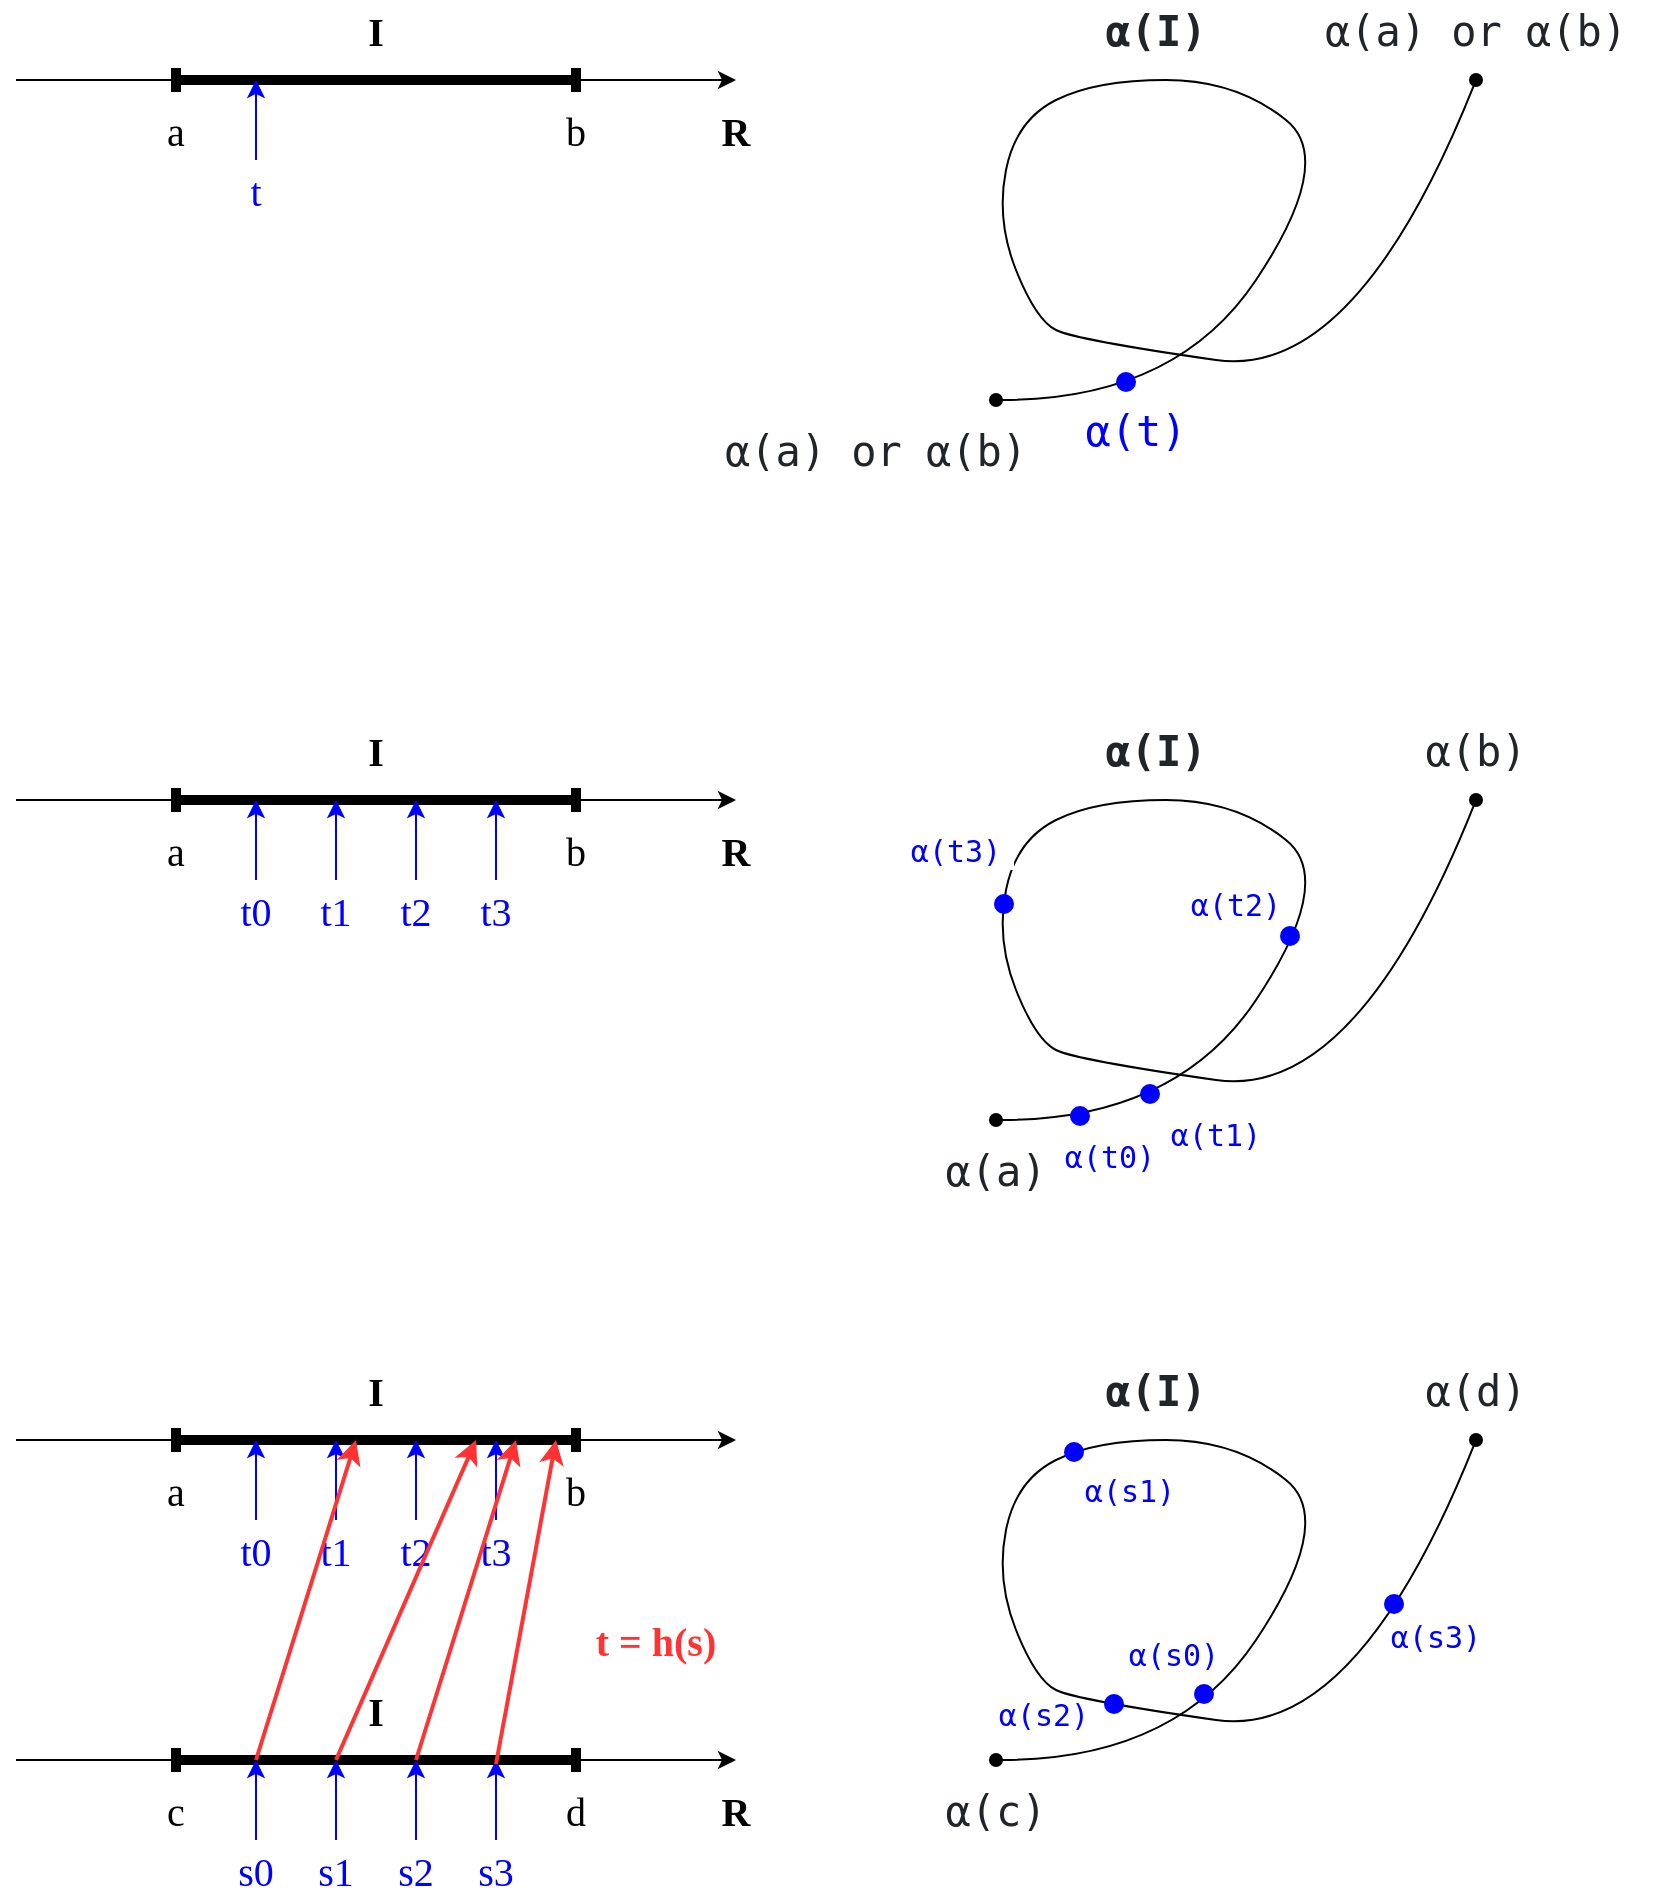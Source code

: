 <mxfile version="24.9.3">
  <diagram name="페이지-1" id="M8YZUyG6wbKtmL6lQQ47">
    <mxGraphModel dx="1195" dy="655" grid="1" gridSize="10" guides="1" tooltips="1" connect="1" arrows="1" fold="1" page="1" pageScale="1" pageWidth="827" pageHeight="1169" math="0" shadow="0">
      <root>
        <mxCell id="0" />
        <mxCell id="1" parent="0" />
        <mxCell id="7jVZ7a8TjIwQfbfn0_7j-74" value="&lt;h2 class=&quot;h4 mb-0&quot; style=&quot;box-sizing: border-box; margin-top: 0px; line-height: 1.2; text-align: start; background-color: rgb(255, 255, 255); margin-bottom: 0px !important;&quot;&gt;&lt;kbd style=&quot;box-sizing: border-box; padding: 0.188rem 0.375rem; background-color: var(--bs-body-color); border-radius: 0.25rem; font-weight: normal;&quot;&gt;α(s3)&lt;/kbd&gt;&lt;/h2&gt;" style="text;html=1;align=center;verticalAlign=middle;whiteSpace=wrap;rounded=0;fontFamily=Times New Roman;fontSize=10;fontStyle=0;fillColor=none;fontColor=#0000FF;" vertex="1" parent="1">
          <mxGeometry x="770" y="923" width="40" height="30" as="geometry" />
        </mxCell>
        <mxCell id="7jVZ7a8TjIwQfbfn0_7j-73" value="&lt;h2 class=&quot;h4 mb-0&quot; style=&quot;box-sizing: border-box; margin-top: 0px; line-height: 1.2; text-align: start; background-color: rgb(255, 255, 255); margin-bottom: 0px !important;&quot;&gt;&lt;kbd style=&quot;box-sizing: border-box; padding: 0.188rem 0.375rem; background-color: var(--bs-body-color); border-radius: 0.25rem; font-weight: normal;&quot;&gt;α(s2)&lt;/kbd&gt;&lt;/h2&gt;" style="text;html=1;align=center;verticalAlign=middle;whiteSpace=wrap;rounded=0;fontFamily=Times New Roman;fontSize=10;fontStyle=0;fillColor=none;fontColor=#0000FF;" vertex="1" parent="1">
          <mxGeometry x="574" y="962" width="40" height="30" as="geometry" />
        </mxCell>
        <mxCell id="7jVZ7a8TjIwQfbfn0_7j-71" value="&lt;h2 class=&quot;h4 mb-0&quot; style=&quot;box-sizing: border-box; margin-top: 0px; line-height: 1.2; text-align: start; background-color: rgb(255, 255, 255); margin-bottom: 0px !important;&quot;&gt;&lt;kbd style=&quot;box-sizing: border-box; padding: 0.188rem 0.375rem; background-color: var(--bs-body-color); border-radius: 0.25rem; font-weight: normal;&quot;&gt;α(s0)&lt;/kbd&gt;&lt;/h2&gt;" style="text;html=1;align=center;verticalAlign=middle;whiteSpace=wrap;rounded=0;fontFamily=Times New Roman;fontSize=10;fontStyle=0;fillColor=none;fontColor=#0000FF;" vertex="1" parent="1">
          <mxGeometry x="639" y="932" width="40" height="30" as="geometry" />
        </mxCell>
        <mxCell id="7jVZ7a8TjIwQfbfn0_7j-1" value="" style="endArrow=classic;html=1;rounded=0;strokeWidth=1;fontFamily=Times New Roman;" edge="1" parent="1">
          <mxGeometry width="50" height="50" relative="1" as="geometry">
            <mxPoint x="80" y="160" as="sourcePoint" />
            <mxPoint x="440" y="160" as="targetPoint" />
          </mxGeometry>
        </mxCell>
        <mxCell id="7jVZ7a8TjIwQfbfn0_7j-2" value="&lt;b&gt;&lt;font&gt;R&lt;/font&gt;&lt;/b&gt;" style="text;html=1;align=center;verticalAlign=middle;whiteSpace=wrap;rounded=0;fontFamily=Times New Roman;fontSize=20;" vertex="1" parent="1">
          <mxGeometry x="410" y="170" width="60" height="30" as="geometry" />
        </mxCell>
        <mxCell id="7jVZ7a8TjIwQfbfn0_7j-3" value="" style="endArrow=baseDash;startArrow=baseDash;html=1;rounded=0;startFill=0;strokeWidth=5;endFill=0;fontFamily=Times New Roman;" edge="1" parent="1">
          <mxGeometry width="50" height="50" relative="1" as="geometry">
            <mxPoint x="160" y="160" as="sourcePoint" />
            <mxPoint x="360" y="160" as="targetPoint" />
          </mxGeometry>
        </mxCell>
        <mxCell id="7jVZ7a8TjIwQfbfn0_7j-4" value="&lt;span&gt;&lt;font&gt;a&lt;/font&gt;&lt;/span&gt;" style="text;html=1;align=center;verticalAlign=middle;whiteSpace=wrap;rounded=0;fontFamily=Times New Roman;fontSize=20;fontStyle=0" vertex="1" parent="1">
          <mxGeometry x="130" y="170" width="60" height="30" as="geometry" />
        </mxCell>
        <mxCell id="7jVZ7a8TjIwQfbfn0_7j-5" value="&lt;span&gt;&lt;font&gt;b&lt;/font&gt;&lt;/span&gt;" style="text;html=1;align=center;verticalAlign=middle;whiteSpace=wrap;rounded=0;fontFamily=Times New Roman;fontSize=20;fontStyle=0" vertex="1" parent="1">
          <mxGeometry x="330" y="170" width="60" height="30" as="geometry" />
        </mxCell>
        <mxCell id="7jVZ7a8TjIwQfbfn0_7j-6" value="&lt;b&gt;&lt;font&gt;I&lt;/font&gt;&lt;/b&gt;" style="text;html=1;align=center;verticalAlign=middle;whiteSpace=wrap;rounded=0;fontFamily=Times New Roman;fontSize=20;" vertex="1" parent="1">
          <mxGeometry x="230" y="120" width="60" height="30" as="geometry" />
        </mxCell>
        <mxCell id="7jVZ7a8TjIwQfbfn0_7j-7" value="" style="curved=1;endArrow=oval;html=1;rounded=0;startArrow=oval;startFill=1;endFill=1;fontFamily=Times New Roman;" edge="1" parent="1">
          <mxGeometry width="50" height="50" relative="1" as="geometry">
            <mxPoint x="570" y="320" as="sourcePoint" />
            <mxPoint x="810" y="160" as="targetPoint" />
            <Array as="points">
              <mxPoint x="660" y="320" />
              <mxPoint x="740" y="200" />
              <mxPoint x="690" y="160" />
              <mxPoint x="620" y="160" />
              <mxPoint x="580" y="180" />
              <mxPoint x="570" y="230" />
              <mxPoint x="590" y="280" />
              <mxPoint x="610" y="290" />
              <mxPoint x="750" y="310" />
            </Array>
          </mxGeometry>
        </mxCell>
        <mxCell id="7jVZ7a8TjIwQfbfn0_7j-8" value="&lt;h2 class=&quot;h4 mb-0&quot; style=&quot;box-sizing: border-box; margin-top: 0px; line-height: 1.2; color: rgb(33, 37, 41); font-size: 1.5rem; text-align: start; background-color: rgb(255, 255, 255); margin-bottom: 0px !important;&quot;&gt;&lt;kbd style=&quot;box-sizing: border-box; font-size: 0.875em; padding: 0.188rem 0.375rem; color: var(--bs-body-bg); background-color: var(--bs-body-color); border-radius: 0.25rem;&quot;&gt;α(I)&lt;/kbd&gt;&lt;/h2&gt;" style="text;html=1;align=center;verticalAlign=middle;whiteSpace=wrap;rounded=0;fontFamily=Times New Roman;fontSize=20;fontStyle=1;fillColor=none;" vertex="1" parent="1">
          <mxGeometry x="620" y="120" width="60" height="30" as="geometry" />
        </mxCell>
        <mxCell id="7jVZ7a8TjIwQfbfn0_7j-9" value="&lt;h2 style=&quot;box-sizing: border-box; margin-top: 0px; line-height: 1.2; color: rgb(33, 37, 41); font-size: 1.5rem; text-align: start; background-color: rgb(255, 255, 255); margin-bottom: 0px !important;&quot; class=&quot;h4 mb-0&quot;&gt;&lt;font face=&quot;Times New Roman&quot;&gt;&lt;kbd style=&quot;box-sizing: border-box; font-size: 0.875em; padding: 0.188rem 0.375rem; color: var(--bs-body-bg); background-color: var(--bs-body-color); border-radius: 0.25rem; font-weight: normal;&quot;&gt;α(a) or&lt;/kbd&gt;&lt;/font&gt;&lt;kbd style=&quot;background-color: var(--bs-body-color); color: var(--bs-body-bg); box-sizing: border-box; font-size: 0.875em; padding: 0.188rem 0.375rem; border-radius: 0.25rem; font-weight: normal;&quot;&gt;α(b)&lt;/kbd&gt;&lt;/h2&gt;" style="text;html=1;align=center;verticalAlign=middle;whiteSpace=wrap;rounded=0;fontFamily=Times New Roman;fontSize=20;fontStyle=0;fillColor=none;" vertex="1" parent="1">
          <mxGeometry x="420" y="330" width="180" height="30" as="geometry" />
        </mxCell>
        <mxCell id="7jVZ7a8TjIwQfbfn0_7j-12" value="" style="endArrow=classic;html=1;rounded=0;endFill=1;fontFamily=Times New Roman;fontColor=#0000FF;strokeColor=#0000FF;" edge="1" parent="1">
          <mxGeometry width="50" height="50" relative="1" as="geometry">
            <mxPoint x="200" y="200" as="sourcePoint" />
            <mxPoint x="200" y="160" as="targetPoint" />
          </mxGeometry>
        </mxCell>
        <mxCell id="7jVZ7a8TjIwQfbfn0_7j-13" value="&lt;span&gt;&lt;font&gt;t&lt;/font&gt;&lt;/span&gt;" style="text;html=1;align=center;verticalAlign=middle;whiteSpace=wrap;rounded=0;fontFamily=Times New Roman;fontSize=20;fontStyle=0;fontColor=#0000FF;" vertex="1" parent="1">
          <mxGeometry x="170" y="200" width="60" height="30" as="geometry" />
        </mxCell>
        <mxCell id="7jVZ7a8TjIwQfbfn0_7j-14" value="" style="ellipse;whiteSpace=wrap;html=1;aspect=fixed;fillColor=#0000FF;strokeColor=none;" vertex="1" parent="1">
          <mxGeometry x="630" y="306" width="10" height="10" as="geometry" />
        </mxCell>
        <mxCell id="7jVZ7a8TjIwQfbfn0_7j-17" value="&lt;h2 class=&quot;h4 mb-0&quot; style=&quot;box-sizing: border-box; margin-top: 0px; line-height: 1.2; font-size: 1.5rem; text-align: start; background-color: rgb(255, 255, 255); margin-bottom: 0px !important;&quot;&gt;&lt;kbd style=&quot;box-sizing: border-box; font-size: 0.875em; padding: 0.188rem 0.375rem; background-color: var(--bs-body-color); border-radius: 0.25rem; font-weight: normal;&quot;&gt;α(t)&lt;/kbd&gt;&lt;/h2&gt;" style="text;html=1;align=center;verticalAlign=middle;whiteSpace=wrap;rounded=0;fontFamily=Times New Roman;fontSize=20;fontStyle=0;fillColor=none;fontColor=#0000FF;" vertex="1" parent="1">
          <mxGeometry x="610" y="320" width="60" height="30" as="geometry" />
        </mxCell>
        <mxCell id="7jVZ7a8TjIwQfbfn0_7j-19" value="&lt;h2 style=&quot;box-sizing: border-box; margin-top: 0px; line-height: 1.2; color: rgb(33, 37, 41); font-size: 1.5rem; text-align: start; background-color: rgb(255, 255, 255); margin-bottom: 0px !important;&quot; class=&quot;h4 mb-0&quot;&gt;&lt;font face=&quot;Times New Roman&quot;&gt;&lt;kbd style=&quot;box-sizing: border-box; font-size: 0.875em; padding: 0.188rem 0.375rem; color: var(--bs-body-bg); background-color: var(--bs-body-color); border-radius: 0.25rem; font-weight: normal;&quot;&gt;α(a) or&lt;/kbd&gt;&lt;/font&gt;&lt;kbd style=&quot;background-color: var(--bs-body-color); color: var(--bs-body-bg); box-sizing: border-box; font-size: 0.875em; padding: 0.188rem 0.375rem; border-radius: 0.25rem; font-weight: normal;&quot;&gt;α(b)&lt;/kbd&gt;&lt;/h2&gt;" style="text;html=1;align=center;verticalAlign=middle;whiteSpace=wrap;rounded=0;fontFamily=Times New Roman;fontSize=20;fontStyle=0;fillColor=none;" vertex="1" parent="1">
          <mxGeometry x="720" y="120" width="180" height="30" as="geometry" />
        </mxCell>
        <mxCell id="7jVZ7a8TjIwQfbfn0_7j-20" value="" style="endArrow=classic;html=1;rounded=0;strokeWidth=1;fontFamily=Times New Roman;" edge="1" parent="1">
          <mxGeometry width="50" height="50" relative="1" as="geometry">
            <mxPoint x="80" y="520" as="sourcePoint" />
            <mxPoint x="440" y="520" as="targetPoint" />
          </mxGeometry>
        </mxCell>
        <mxCell id="7jVZ7a8TjIwQfbfn0_7j-21" value="&lt;b&gt;&lt;font&gt;R&lt;/font&gt;&lt;/b&gt;" style="text;html=1;align=center;verticalAlign=middle;whiteSpace=wrap;rounded=0;fontFamily=Times New Roman;fontSize=20;" vertex="1" parent="1">
          <mxGeometry x="410" y="530" width="60" height="30" as="geometry" />
        </mxCell>
        <mxCell id="7jVZ7a8TjIwQfbfn0_7j-22" value="" style="endArrow=baseDash;startArrow=baseDash;html=1;rounded=0;startFill=0;strokeWidth=5;endFill=0;fontFamily=Times New Roman;" edge="1" parent="1">
          <mxGeometry width="50" height="50" relative="1" as="geometry">
            <mxPoint x="160" y="520" as="sourcePoint" />
            <mxPoint x="360" y="520" as="targetPoint" />
          </mxGeometry>
        </mxCell>
        <mxCell id="7jVZ7a8TjIwQfbfn0_7j-23" value="&lt;span&gt;&lt;font&gt;a&lt;/font&gt;&lt;/span&gt;" style="text;html=1;align=center;verticalAlign=middle;whiteSpace=wrap;rounded=0;fontFamily=Times New Roman;fontSize=20;fontStyle=0" vertex="1" parent="1">
          <mxGeometry x="130" y="530" width="60" height="30" as="geometry" />
        </mxCell>
        <mxCell id="7jVZ7a8TjIwQfbfn0_7j-24" value="&lt;span&gt;&lt;font&gt;b&lt;/font&gt;&lt;/span&gt;" style="text;html=1;align=center;verticalAlign=middle;whiteSpace=wrap;rounded=0;fontFamily=Times New Roman;fontSize=20;fontStyle=0" vertex="1" parent="1">
          <mxGeometry x="330" y="530" width="60" height="30" as="geometry" />
        </mxCell>
        <mxCell id="7jVZ7a8TjIwQfbfn0_7j-25" value="&lt;b&gt;&lt;font&gt;I&lt;/font&gt;&lt;/b&gt;" style="text;html=1;align=center;verticalAlign=middle;whiteSpace=wrap;rounded=0;fontFamily=Times New Roman;fontSize=20;" vertex="1" parent="1">
          <mxGeometry x="230" y="480" width="60" height="30" as="geometry" />
        </mxCell>
        <mxCell id="7jVZ7a8TjIwQfbfn0_7j-26" value="" style="curved=1;endArrow=oval;html=1;rounded=0;startArrow=oval;startFill=1;endFill=1;fontFamily=Times New Roman;" edge="1" parent="1">
          <mxGeometry width="50" height="50" relative="1" as="geometry">
            <mxPoint x="570" y="680" as="sourcePoint" />
            <mxPoint x="810" y="520" as="targetPoint" />
            <Array as="points">
              <mxPoint x="660" y="680" />
              <mxPoint x="740" y="560" />
              <mxPoint x="690" y="520" />
              <mxPoint x="620" y="520" />
              <mxPoint x="580" y="540" />
              <mxPoint x="570" y="590" />
              <mxPoint x="590" y="640" />
              <mxPoint x="610" y="650" />
              <mxPoint x="750" y="670" />
            </Array>
          </mxGeometry>
        </mxCell>
        <mxCell id="7jVZ7a8TjIwQfbfn0_7j-27" value="&lt;h2 class=&quot;h4 mb-0&quot; style=&quot;box-sizing: border-box; margin-top: 0px; line-height: 1.2; color: rgb(33, 37, 41); font-size: 1.5rem; text-align: start; background-color: rgb(255, 255, 255); margin-bottom: 0px !important;&quot;&gt;&lt;kbd style=&quot;box-sizing: border-box; font-size: 0.875em; padding: 0.188rem 0.375rem; color: var(--bs-body-bg); background-color: var(--bs-body-color); border-radius: 0.25rem;&quot;&gt;α(I)&lt;/kbd&gt;&lt;/h2&gt;" style="text;html=1;align=center;verticalAlign=middle;whiteSpace=wrap;rounded=0;fontFamily=Times New Roman;fontSize=20;fontStyle=1;fillColor=none;" vertex="1" parent="1">
          <mxGeometry x="620" y="480" width="60" height="30" as="geometry" />
        </mxCell>
        <mxCell id="7jVZ7a8TjIwQfbfn0_7j-28" value="&lt;h2 style=&quot;box-sizing: border-box; margin-top: 0px; line-height: 1.2; color: rgb(33, 37, 41); font-size: 1.5rem; text-align: start; background-color: rgb(255, 255, 255); margin-bottom: 0px !important;&quot; class=&quot;h4 mb-0&quot;&gt;&lt;font face=&quot;Times New Roman&quot;&gt;&lt;kbd style=&quot;box-sizing: border-box; font-size: 0.875em; padding: 0.188rem 0.375rem; color: var(--bs-body-bg); background-color: var(--bs-body-color); border-radius: 0.25rem; font-weight: normal;&quot;&gt;α(a)&lt;/kbd&gt;&lt;/font&gt;&lt;/h2&gt;" style="text;html=1;align=center;verticalAlign=middle;whiteSpace=wrap;rounded=0;fontFamily=Times New Roman;fontSize=20;fontStyle=0;fillColor=none;" vertex="1" parent="1">
          <mxGeometry x="530" y="690" width="80" height="30" as="geometry" />
        </mxCell>
        <mxCell id="7jVZ7a8TjIwQfbfn0_7j-29" value="" style="endArrow=classic;html=1;rounded=0;endFill=1;fontFamily=Times New Roman;fontColor=#0000FF;strokeColor=#0000FF;" edge="1" parent="1">
          <mxGeometry width="50" height="50" relative="1" as="geometry">
            <mxPoint x="200" y="560" as="sourcePoint" />
            <mxPoint x="200" y="520" as="targetPoint" />
          </mxGeometry>
        </mxCell>
        <mxCell id="7jVZ7a8TjIwQfbfn0_7j-30" value="&lt;span&gt;&lt;font&gt;t0&lt;/font&gt;&lt;/span&gt;" style="text;html=1;align=center;verticalAlign=middle;whiteSpace=wrap;rounded=0;fontFamily=Times New Roman;fontSize=20;fontStyle=0;fontColor=#0000FF;" vertex="1" parent="1">
          <mxGeometry x="180" y="560" width="40" height="30" as="geometry" />
        </mxCell>
        <mxCell id="7jVZ7a8TjIwQfbfn0_7j-31" value="" style="ellipse;whiteSpace=wrap;html=1;aspect=fixed;fillColor=#0000FF;strokeColor=none;" vertex="1" parent="1">
          <mxGeometry x="607" y="673" width="10" height="10" as="geometry" />
        </mxCell>
        <mxCell id="7jVZ7a8TjIwQfbfn0_7j-32" value="&lt;h2 class=&quot;h4 mb-0&quot; style=&quot;box-sizing: border-box; margin-top: 0px; line-height: 1.2; text-align: start; background-color: rgb(255, 255, 255); margin-bottom: 0px !important;&quot;&gt;&lt;kbd style=&quot;box-sizing: border-box; padding: 0.188rem 0.375rem; background-color: var(--bs-body-color); border-radius: 0.25rem; font-weight: normal;&quot;&gt;α(t0)&lt;/kbd&gt;&lt;/h2&gt;" style="text;html=1;align=center;verticalAlign=middle;whiteSpace=wrap;rounded=0;fontFamily=Times New Roman;fontSize=10;fontStyle=0;fillColor=none;fontColor=#0000FF;" vertex="1" parent="1">
          <mxGeometry x="607" y="683" width="40" height="30" as="geometry" />
        </mxCell>
        <mxCell id="7jVZ7a8TjIwQfbfn0_7j-33" value="&lt;h2 style=&quot;box-sizing: border-box; margin-top: 0px; line-height: 1.2; color: rgb(33, 37, 41); font-size: 1.5rem; text-align: start; background-color: rgb(255, 255, 255); margin-bottom: 0px !important;&quot; class=&quot;h4 mb-0&quot;&gt;&lt;kbd style=&quot;background-color: var(--bs-body-color); color: var(--bs-body-bg); box-sizing: border-box; font-size: 0.875em; padding: 0.188rem 0.375rem; border-radius: 0.25rem; font-weight: normal;&quot;&gt;α(b)&lt;/kbd&gt;&lt;/h2&gt;" style="text;html=1;align=center;verticalAlign=middle;whiteSpace=wrap;rounded=0;fontFamily=Times New Roman;fontSize=20;fontStyle=0;fillColor=none;" vertex="1" parent="1">
          <mxGeometry x="770" y="480" width="80" height="30" as="geometry" />
        </mxCell>
        <mxCell id="7jVZ7a8TjIwQfbfn0_7j-36" value="" style="endArrow=classic;html=1;rounded=0;endFill=1;fontFamily=Times New Roman;fontColor=#0000FF;strokeColor=#0000FF;" edge="1" parent="1">
          <mxGeometry width="50" height="50" relative="1" as="geometry">
            <mxPoint x="240" y="560" as="sourcePoint" />
            <mxPoint x="240" y="520" as="targetPoint" />
          </mxGeometry>
        </mxCell>
        <mxCell id="7jVZ7a8TjIwQfbfn0_7j-37" value="&lt;span&gt;&lt;font&gt;t1&lt;/font&gt;&lt;/span&gt;" style="text;html=1;align=center;verticalAlign=middle;whiteSpace=wrap;rounded=0;fontFamily=Times New Roman;fontSize=20;fontStyle=0;fontColor=#0000FF;" vertex="1" parent="1">
          <mxGeometry x="220" y="560" width="40" height="30" as="geometry" />
        </mxCell>
        <mxCell id="7jVZ7a8TjIwQfbfn0_7j-38" value="" style="endArrow=classic;html=1;rounded=0;endFill=1;fontFamily=Times New Roman;fontColor=#0000FF;strokeColor=#0000FF;" edge="1" parent="1">
          <mxGeometry width="50" height="50" relative="1" as="geometry">
            <mxPoint x="280" y="560" as="sourcePoint" />
            <mxPoint x="280" y="520" as="targetPoint" />
          </mxGeometry>
        </mxCell>
        <mxCell id="7jVZ7a8TjIwQfbfn0_7j-39" value="&lt;span&gt;&lt;font&gt;t2&lt;/font&gt;&lt;/span&gt;" style="text;html=1;align=center;verticalAlign=middle;whiteSpace=wrap;rounded=0;fontFamily=Times New Roman;fontSize=20;fontStyle=0;fontColor=#0000FF;" vertex="1" parent="1">
          <mxGeometry x="260" y="560" width="40" height="30" as="geometry" />
        </mxCell>
        <mxCell id="7jVZ7a8TjIwQfbfn0_7j-40" value="" style="endArrow=classic;html=1;rounded=0;endFill=1;fontFamily=Times New Roman;fontColor=#0000FF;strokeColor=#0000FF;" edge="1" parent="1">
          <mxGeometry width="50" height="50" relative="1" as="geometry">
            <mxPoint x="320" y="560" as="sourcePoint" />
            <mxPoint x="320" y="520" as="targetPoint" />
          </mxGeometry>
        </mxCell>
        <mxCell id="7jVZ7a8TjIwQfbfn0_7j-41" value="&lt;span&gt;&lt;font&gt;t3&lt;/font&gt;&lt;/span&gt;" style="text;html=1;align=center;verticalAlign=middle;whiteSpace=wrap;rounded=0;fontFamily=Times New Roman;fontSize=20;fontStyle=0;fontColor=#0000FF;" vertex="1" parent="1">
          <mxGeometry x="300" y="560" width="40" height="30" as="geometry" />
        </mxCell>
        <mxCell id="7jVZ7a8TjIwQfbfn0_7j-42" value="" style="ellipse;whiteSpace=wrap;html=1;aspect=fixed;fillColor=#0000FF;strokeColor=none;" vertex="1" parent="1">
          <mxGeometry x="642" y="662" width="10" height="10" as="geometry" />
        </mxCell>
        <mxCell id="7jVZ7a8TjIwQfbfn0_7j-43" value="" style="ellipse;whiteSpace=wrap;html=1;aspect=fixed;fillColor=#0000FF;strokeColor=none;" vertex="1" parent="1">
          <mxGeometry x="569" y="567" width="10" height="10" as="geometry" />
        </mxCell>
        <mxCell id="7jVZ7a8TjIwQfbfn0_7j-44" value="" style="ellipse;whiteSpace=wrap;html=1;aspect=fixed;fillColor=#0000FF;strokeColor=none;" vertex="1" parent="1">
          <mxGeometry x="712" y="583" width="10" height="10" as="geometry" />
        </mxCell>
        <mxCell id="7jVZ7a8TjIwQfbfn0_7j-45" value="&lt;h2 class=&quot;h4 mb-0&quot; style=&quot;box-sizing: border-box; margin-top: 0px; line-height: 1.2; text-align: start; background-color: rgb(255, 255, 255); margin-bottom: 0px !important;&quot;&gt;&lt;kbd style=&quot;box-sizing: border-box; padding: 0.188rem 0.375rem; background-color: var(--bs-body-color); border-radius: 0.25rem; font-weight: normal;&quot;&gt;α(t1)&lt;/kbd&gt;&lt;/h2&gt;" style="text;html=1;align=center;verticalAlign=middle;whiteSpace=wrap;rounded=0;fontFamily=Times New Roman;fontSize=10;fontStyle=0;fillColor=none;fontColor=#0000FF;" vertex="1" parent="1">
          <mxGeometry x="660" y="672" width="40" height="30" as="geometry" />
        </mxCell>
        <mxCell id="7jVZ7a8TjIwQfbfn0_7j-46" value="&lt;h2 class=&quot;h4 mb-0&quot; style=&quot;box-sizing: border-box; margin-top: 0px; line-height: 1.2; text-align: start; background-color: rgb(255, 255, 255); margin-bottom: 0px !important;&quot;&gt;&lt;kbd style=&quot;box-sizing: border-box; padding: 0.188rem 0.375rem; background-color: var(--bs-body-color); border-radius: 0.25rem; font-weight: normal;&quot;&gt;α(t2)&lt;/kbd&gt;&lt;/h2&gt;" style="text;html=1;align=center;verticalAlign=middle;whiteSpace=wrap;rounded=0;fontFamily=Times New Roman;fontSize=10;fontStyle=0;fillColor=none;fontColor=#0000FF;" vertex="1" parent="1">
          <mxGeometry x="670" y="557" width="40" height="30" as="geometry" />
        </mxCell>
        <mxCell id="7jVZ7a8TjIwQfbfn0_7j-47" value="&lt;h2 class=&quot;h4 mb-0&quot; style=&quot;box-sizing: border-box; margin-top: 0px; line-height: 1.2; text-align: start; background-color: rgb(255, 255, 255); margin-bottom: 0px !important;&quot;&gt;&lt;kbd style=&quot;box-sizing: border-box; padding: 0.188rem 0.375rem; background-color: var(--bs-body-color); border-radius: 0.25rem; font-weight: normal;&quot;&gt;α(t3)&lt;/kbd&gt;&lt;/h2&gt;" style="text;html=1;align=center;verticalAlign=middle;whiteSpace=wrap;rounded=0;fontFamily=Times New Roman;fontSize=10;fontStyle=0;fillColor=none;fontColor=#0000FF;" vertex="1" parent="1">
          <mxGeometry x="530" y="530" width="40" height="30" as="geometry" />
        </mxCell>
        <mxCell id="7jVZ7a8TjIwQfbfn0_7j-54" value="" style="curved=1;endArrow=oval;html=1;rounded=0;startArrow=oval;startFill=1;endFill=1;fontFamily=Times New Roman;" edge="1" parent="1">
          <mxGeometry width="50" height="50" relative="1" as="geometry">
            <mxPoint x="570" y="1000" as="sourcePoint" />
            <mxPoint x="810" y="840" as="targetPoint" />
            <Array as="points">
              <mxPoint x="660" y="1000" />
              <mxPoint x="740" y="880" />
              <mxPoint x="690" y="840" />
              <mxPoint x="620" y="840" />
              <mxPoint x="580" y="860" />
              <mxPoint x="570" y="910" />
              <mxPoint x="590" y="960" />
              <mxPoint x="610" y="970" />
              <mxPoint x="750" y="990" />
            </Array>
          </mxGeometry>
        </mxCell>
        <mxCell id="7jVZ7a8TjIwQfbfn0_7j-55" value="&lt;h2 class=&quot;h4 mb-0&quot; style=&quot;box-sizing: border-box; margin-top: 0px; line-height: 1.2; color: rgb(33, 37, 41); font-size: 1.5rem; text-align: start; background-color: rgb(255, 255, 255); margin-bottom: 0px !important;&quot;&gt;&lt;kbd style=&quot;box-sizing: border-box; font-size: 0.875em; padding: 0.188rem 0.375rem; color: var(--bs-body-bg); background-color: var(--bs-body-color); border-radius: 0.25rem;&quot;&gt;α(I)&lt;/kbd&gt;&lt;/h2&gt;" style="text;html=1;align=center;verticalAlign=middle;whiteSpace=wrap;rounded=0;fontFamily=Times New Roman;fontSize=20;fontStyle=1;fillColor=none;" vertex="1" parent="1">
          <mxGeometry x="620" y="800" width="60" height="30" as="geometry" />
        </mxCell>
        <mxCell id="7jVZ7a8TjIwQfbfn0_7j-56" value="&lt;h2 style=&quot;box-sizing: border-box; margin-top: 0px; line-height: 1.2; color: rgb(33, 37, 41); font-size: 1.5rem; text-align: start; background-color: rgb(255, 255, 255); margin-bottom: 0px !important;&quot; class=&quot;h4 mb-0&quot;&gt;&lt;font face=&quot;Times New Roman&quot;&gt;&lt;kbd style=&quot;box-sizing: border-box; font-size: 0.875em; padding: 0.188rem 0.375rem; color: var(--bs-body-bg); background-color: var(--bs-body-color); border-radius: 0.25rem; font-weight: normal;&quot;&gt;α(c)&lt;/kbd&gt;&lt;/font&gt;&lt;/h2&gt;" style="text;html=1;align=center;verticalAlign=middle;whiteSpace=wrap;rounded=0;fontFamily=Times New Roman;fontSize=20;fontStyle=0;fillColor=none;" vertex="1" parent="1">
          <mxGeometry x="530" y="1010" width="80" height="30" as="geometry" />
        </mxCell>
        <mxCell id="7jVZ7a8TjIwQfbfn0_7j-59" value="" style="ellipse;whiteSpace=wrap;html=1;aspect=fixed;fillColor=#0000FF;strokeColor=none;" vertex="1" parent="1">
          <mxGeometry x="669" y="962" width="10" height="10" as="geometry" />
        </mxCell>
        <mxCell id="7jVZ7a8TjIwQfbfn0_7j-61" value="&lt;h2 style=&quot;box-sizing: border-box; margin-top: 0px; line-height: 1.2; color: rgb(33, 37, 41); font-size: 1.5rem; text-align: start; background-color: rgb(255, 255, 255); margin-bottom: 0px !important;&quot; class=&quot;h4 mb-0&quot;&gt;&lt;kbd style=&quot;background-color: var(--bs-body-color); color: var(--bs-body-bg); box-sizing: border-box; font-size: 0.875em; padding: 0.188rem 0.375rem; border-radius: 0.25rem; font-weight: normal;&quot;&gt;α(d)&lt;/kbd&gt;&lt;/h2&gt;" style="text;html=1;align=center;verticalAlign=middle;whiteSpace=wrap;rounded=0;fontFamily=Times New Roman;fontSize=20;fontStyle=0;fillColor=none;" vertex="1" parent="1">
          <mxGeometry x="770" y="800" width="80" height="30" as="geometry" />
        </mxCell>
        <mxCell id="7jVZ7a8TjIwQfbfn0_7j-68" value="" style="ellipse;whiteSpace=wrap;html=1;aspect=fixed;fillColor=#0000FF;strokeColor=none;" vertex="1" parent="1">
          <mxGeometry x="764" y="917" width="10" height="10" as="geometry" />
        </mxCell>
        <mxCell id="7jVZ7a8TjIwQfbfn0_7j-69" value="" style="ellipse;whiteSpace=wrap;html=1;aspect=fixed;fillColor=#0000FF;strokeColor=none;" vertex="1" parent="1">
          <mxGeometry x="624" y="967" width="10" height="10" as="geometry" />
        </mxCell>
        <mxCell id="7jVZ7a8TjIwQfbfn0_7j-70" value="" style="ellipse;whiteSpace=wrap;html=1;aspect=fixed;fillColor=#0000FF;strokeColor=none;" vertex="1" parent="1">
          <mxGeometry x="604" y="841" width="10" height="10" as="geometry" />
        </mxCell>
        <mxCell id="7jVZ7a8TjIwQfbfn0_7j-72" value="&lt;h2 class=&quot;h4 mb-0&quot; style=&quot;box-sizing: border-box; margin-top: 0px; line-height: 1.2; text-align: start; background-color: rgb(255, 255, 255); margin-bottom: 0px !important;&quot;&gt;&lt;kbd style=&quot;box-sizing: border-box; padding: 0.188rem 0.375rem; background-color: var(--bs-body-color); border-radius: 0.25rem; font-weight: normal;&quot;&gt;α(s1)&lt;/kbd&gt;&lt;/h2&gt;" style="text;html=1;align=center;verticalAlign=middle;whiteSpace=wrap;rounded=0;fontFamily=Times New Roman;fontSize=10;fontStyle=0;fillColor=none;fontColor=#0000FF;" vertex="1" parent="1">
          <mxGeometry x="617" y="850" width="40" height="30" as="geometry" />
        </mxCell>
        <mxCell id="7jVZ7a8TjIwQfbfn0_7j-75" value="" style="endArrow=classic;html=1;rounded=0;strokeWidth=1;fontFamily=Times New Roman;" edge="1" parent="1">
          <mxGeometry width="50" height="50" relative="1" as="geometry">
            <mxPoint x="80" y="1000" as="sourcePoint" />
            <mxPoint x="440" y="1000" as="targetPoint" />
          </mxGeometry>
        </mxCell>
        <mxCell id="7jVZ7a8TjIwQfbfn0_7j-76" value="&lt;b&gt;&lt;font&gt;R&lt;/font&gt;&lt;/b&gt;" style="text;html=1;align=center;verticalAlign=middle;whiteSpace=wrap;rounded=0;fontFamily=Times New Roman;fontSize=20;" vertex="1" parent="1">
          <mxGeometry x="410" y="1010" width="60" height="30" as="geometry" />
        </mxCell>
        <mxCell id="7jVZ7a8TjIwQfbfn0_7j-77" value="" style="endArrow=baseDash;startArrow=baseDash;html=1;rounded=0;startFill=0;strokeWidth=5;endFill=0;fontFamily=Times New Roman;" edge="1" parent="1">
          <mxGeometry width="50" height="50" relative="1" as="geometry">
            <mxPoint x="160" y="1000" as="sourcePoint" />
            <mxPoint x="360" y="1000" as="targetPoint" />
          </mxGeometry>
        </mxCell>
        <mxCell id="7jVZ7a8TjIwQfbfn0_7j-78" value="c" style="text;html=1;align=center;verticalAlign=middle;whiteSpace=wrap;rounded=0;fontFamily=Times New Roman;fontSize=20;fontStyle=0" vertex="1" parent="1">
          <mxGeometry x="130" y="1010" width="60" height="30" as="geometry" />
        </mxCell>
        <mxCell id="7jVZ7a8TjIwQfbfn0_7j-79" value="d" style="text;html=1;align=center;verticalAlign=middle;whiteSpace=wrap;rounded=0;fontFamily=Times New Roman;fontSize=20;fontStyle=0" vertex="1" parent="1">
          <mxGeometry x="330" y="1010" width="60" height="30" as="geometry" />
        </mxCell>
        <mxCell id="7jVZ7a8TjIwQfbfn0_7j-80" value="&lt;b&gt;&lt;font&gt;I&lt;/font&gt;&lt;/b&gt;" style="text;html=1;align=center;verticalAlign=middle;whiteSpace=wrap;rounded=0;fontFamily=Times New Roman;fontSize=20;" vertex="1" parent="1">
          <mxGeometry x="230" y="960" width="60" height="30" as="geometry" />
        </mxCell>
        <mxCell id="7jVZ7a8TjIwQfbfn0_7j-81" value="" style="endArrow=classic;html=1;rounded=0;endFill=1;fontFamily=Times New Roman;fontColor=#0000FF;strokeColor=#0000FF;" edge="1" parent="1">
          <mxGeometry width="50" height="50" relative="1" as="geometry">
            <mxPoint x="200" y="1040" as="sourcePoint" />
            <mxPoint x="200" y="1000" as="targetPoint" />
          </mxGeometry>
        </mxCell>
        <mxCell id="7jVZ7a8TjIwQfbfn0_7j-82" value="&lt;span&gt;&lt;font&gt;s0&lt;/font&gt;&lt;/span&gt;" style="text;html=1;align=center;verticalAlign=middle;whiteSpace=wrap;rounded=0;fontFamily=Times New Roman;fontSize=20;fontStyle=0;fontColor=#0000FF;" vertex="1" parent="1">
          <mxGeometry x="180" y="1040" width="40" height="30" as="geometry" />
        </mxCell>
        <mxCell id="7jVZ7a8TjIwQfbfn0_7j-83" value="" style="endArrow=classic;html=1;rounded=0;endFill=1;fontFamily=Times New Roman;fontColor=#0000FF;strokeColor=#0000FF;" edge="1" parent="1">
          <mxGeometry width="50" height="50" relative="1" as="geometry">
            <mxPoint x="240" y="1040" as="sourcePoint" />
            <mxPoint x="240" y="1000" as="targetPoint" />
          </mxGeometry>
        </mxCell>
        <mxCell id="7jVZ7a8TjIwQfbfn0_7j-84" value="&lt;span&gt;&lt;font&gt;s1&lt;/font&gt;&lt;/span&gt;" style="text;html=1;align=center;verticalAlign=middle;whiteSpace=wrap;rounded=0;fontFamily=Times New Roman;fontSize=20;fontStyle=0;fontColor=#0000FF;" vertex="1" parent="1">
          <mxGeometry x="220" y="1040" width="40" height="30" as="geometry" />
        </mxCell>
        <mxCell id="7jVZ7a8TjIwQfbfn0_7j-85" value="" style="endArrow=classic;html=1;rounded=0;endFill=1;fontFamily=Times New Roman;fontColor=#0000FF;strokeColor=#0000FF;" edge="1" parent="1">
          <mxGeometry width="50" height="50" relative="1" as="geometry">
            <mxPoint x="280" y="1040" as="sourcePoint" />
            <mxPoint x="280" y="1000" as="targetPoint" />
          </mxGeometry>
        </mxCell>
        <mxCell id="7jVZ7a8TjIwQfbfn0_7j-86" value="&lt;span&gt;&lt;font&gt;s2&lt;/font&gt;&lt;/span&gt;" style="text;html=1;align=center;verticalAlign=middle;whiteSpace=wrap;rounded=0;fontFamily=Times New Roman;fontSize=20;fontStyle=0;fontColor=#0000FF;" vertex="1" parent="1">
          <mxGeometry x="260" y="1040" width="40" height="30" as="geometry" />
        </mxCell>
        <mxCell id="7jVZ7a8TjIwQfbfn0_7j-87" value="" style="endArrow=classic;html=1;rounded=0;endFill=1;fontFamily=Times New Roman;fontColor=#0000FF;strokeColor=#0000FF;" edge="1" parent="1">
          <mxGeometry width="50" height="50" relative="1" as="geometry">
            <mxPoint x="320" y="1040" as="sourcePoint" />
            <mxPoint x="320" y="1000" as="targetPoint" />
          </mxGeometry>
        </mxCell>
        <mxCell id="7jVZ7a8TjIwQfbfn0_7j-88" value="&lt;span&gt;&lt;font&gt;s3&lt;/font&gt;&lt;/span&gt;" style="text;html=1;align=center;verticalAlign=middle;whiteSpace=wrap;rounded=0;fontFamily=Times New Roman;fontSize=20;fontStyle=0;fontColor=#0000FF;" vertex="1" parent="1">
          <mxGeometry x="300" y="1040" width="40" height="30" as="geometry" />
        </mxCell>
        <mxCell id="7jVZ7a8TjIwQfbfn0_7j-89" value="" style="endArrow=classic;html=1;rounded=0;strokeWidth=1;fontFamily=Times New Roman;" edge="1" parent="1">
          <mxGeometry width="50" height="50" relative="1" as="geometry">
            <mxPoint x="80" y="840" as="sourcePoint" />
            <mxPoint x="440" y="840" as="targetPoint" />
          </mxGeometry>
        </mxCell>
        <mxCell id="7jVZ7a8TjIwQfbfn0_7j-90" value="" style="endArrow=baseDash;startArrow=baseDash;html=1;rounded=0;startFill=0;strokeWidth=5;endFill=0;fontFamily=Times New Roman;" edge="1" parent="1">
          <mxGeometry width="50" height="50" relative="1" as="geometry">
            <mxPoint x="160" y="840" as="sourcePoint" />
            <mxPoint x="360" y="840" as="targetPoint" />
          </mxGeometry>
        </mxCell>
        <mxCell id="7jVZ7a8TjIwQfbfn0_7j-91" value="&lt;span&gt;&lt;font&gt;a&lt;/font&gt;&lt;/span&gt;" style="text;html=1;align=center;verticalAlign=middle;whiteSpace=wrap;rounded=0;fontFamily=Times New Roman;fontSize=20;fontStyle=0" vertex="1" parent="1">
          <mxGeometry x="130" y="850" width="60" height="30" as="geometry" />
        </mxCell>
        <mxCell id="7jVZ7a8TjIwQfbfn0_7j-92" value="&lt;span&gt;&lt;font&gt;b&lt;/font&gt;&lt;/span&gt;" style="text;html=1;align=center;verticalAlign=middle;whiteSpace=wrap;rounded=0;fontFamily=Times New Roman;fontSize=20;fontStyle=0" vertex="1" parent="1">
          <mxGeometry x="330" y="850" width="60" height="30" as="geometry" />
        </mxCell>
        <mxCell id="7jVZ7a8TjIwQfbfn0_7j-93" value="&lt;b&gt;&lt;font&gt;I&lt;/font&gt;&lt;/b&gt;" style="text;html=1;align=center;verticalAlign=middle;whiteSpace=wrap;rounded=0;fontFamily=Times New Roman;fontSize=20;" vertex="1" parent="1">
          <mxGeometry x="230" y="800" width="60" height="30" as="geometry" />
        </mxCell>
        <mxCell id="7jVZ7a8TjIwQfbfn0_7j-94" value="" style="endArrow=classic;html=1;rounded=0;endFill=1;fontFamily=Times New Roman;fontColor=#0000FF;strokeColor=#0000FF;" edge="1" parent="1">
          <mxGeometry width="50" height="50" relative="1" as="geometry">
            <mxPoint x="200" y="880" as="sourcePoint" />
            <mxPoint x="200" y="840" as="targetPoint" />
          </mxGeometry>
        </mxCell>
        <mxCell id="7jVZ7a8TjIwQfbfn0_7j-95" value="&lt;span&gt;&lt;font&gt;t0&lt;/font&gt;&lt;/span&gt;" style="text;html=1;align=center;verticalAlign=middle;whiteSpace=wrap;rounded=0;fontFamily=Times New Roman;fontSize=20;fontStyle=0;fontColor=#0000FF;" vertex="1" parent="1">
          <mxGeometry x="180" y="880" width="40" height="30" as="geometry" />
        </mxCell>
        <mxCell id="7jVZ7a8TjIwQfbfn0_7j-96" value="" style="endArrow=classic;html=1;rounded=0;endFill=1;fontFamily=Times New Roman;fontColor=#0000FF;strokeColor=#0000FF;" edge="1" parent="1">
          <mxGeometry width="50" height="50" relative="1" as="geometry">
            <mxPoint x="240" y="880" as="sourcePoint" />
            <mxPoint x="240" y="840" as="targetPoint" />
          </mxGeometry>
        </mxCell>
        <mxCell id="7jVZ7a8TjIwQfbfn0_7j-97" value="&lt;span&gt;&lt;font&gt;t1&lt;/font&gt;&lt;/span&gt;" style="text;html=1;align=center;verticalAlign=middle;whiteSpace=wrap;rounded=0;fontFamily=Times New Roman;fontSize=20;fontStyle=0;fontColor=#0000FF;" vertex="1" parent="1">
          <mxGeometry x="220" y="880" width="40" height="30" as="geometry" />
        </mxCell>
        <mxCell id="7jVZ7a8TjIwQfbfn0_7j-98" value="" style="endArrow=classic;html=1;rounded=0;endFill=1;fontFamily=Times New Roman;fontColor=#0000FF;strokeColor=#0000FF;" edge="1" parent="1">
          <mxGeometry width="50" height="50" relative="1" as="geometry">
            <mxPoint x="280" y="880" as="sourcePoint" />
            <mxPoint x="280" y="840" as="targetPoint" />
          </mxGeometry>
        </mxCell>
        <mxCell id="7jVZ7a8TjIwQfbfn0_7j-99" value="&lt;span&gt;&lt;font&gt;t2&lt;/font&gt;&lt;/span&gt;" style="text;html=1;align=center;verticalAlign=middle;whiteSpace=wrap;rounded=0;fontFamily=Times New Roman;fontSize=20;fontStyle=0;fontColor=#0000FF;" vertex="1" parent="1">
          <mxGeometry x="260" y="880" width="40" height="30" as="geometry" />
        </mxCell>
        <mxCell id="7jVZ7a8TjIwQfbfn0_7j-100" value="" style="endArrow=classic;html=1;rounded=0;endFill=1;fontFamily=Times New Roman;fontColor=#0000FF;strokeColor=#0000FF;" edge="1" parent="1">
          <mxGeometry width="50" height="50" relative="1" as="geometry">
            <mxPoint x="320" y="880" as="sourcePoint" />
            <mxPoint x="320" y="840" as="targetPoint" />
          </mxGeometry>
        </mxCell>
        <mxCell id="7jVZ7a8TjIwQfbfn0_7j-101" value="&lt;span&gt;&lt;font&gt;t3&lt;/font&gt;&lt;/span&gt;" style="text;html=1;align=center;verticalAlign=middle;whiteSpace=wrap;rounded=0;fontFamily=Times New Roman;fontSize=20;fontStyle=0;fontColor=#0000FF;" vertex="1" parent="1">
          <mxGeometry x="300" y="880" width="40" height="30" as="geometry" />
        </mxCell>
        <mxCell id="7jVZ7a8TjIwQfbfn0_7j-102" value="" style="endArrow=classic;html=1;rounded=0;strokeWidth=2;strokeColor=#FF3333;" edge="1" parent="1">
          <mxGeometry width="50" height="50" relative="1" as="geometry">
            <mxPoint x="200" y="1000" as="sourcePoint" />
            <mxPoint x="250" y="840" as="targetPoint" />
          </mxGeometry>
        </mxCell>
        <mxCell id="7jVZ7a8TjIwQfbfn0_7j-103" value="" style="endArrow=classic;html=1;rounded=0;strokeWidth=2;strokeColor=#FF3333;" edge="1" parent="1">
          <mxGeometry width="50" height="50" relative="1" as="geometry">
            <mxPoint x="240" y="1000" as="sourcePoint" />
            <mxPoint x="310" y="840" as="targetPoint" />
          </mxGeometry>
        </mxCell>
        <mxCell id="7jVZ7a8TjIwQfbfn0_7j-104" value="" style="endArrow=classic;html=1;rounded=0;strokeWidth=2;strokeColor=#FF3333;" edge="1" parent="1">
          <mxGeometry width="50" height="50" relative="1" as="geometry">
            <mxPoint x="280" y="1000" as="sourcePoint" />
            <mxPoint x="330" y="840" as="targetPoint" />
          </mxGeometry>
        </mxCell>
        <mxCell id="7jVZ7a8TjIwQfbfn0_7j-105" value="" style="endArrow=classic;html=1;rounded=0;strokeWidth=2;strokeColor=#FF3333;" edge="1" parent="1">
          <mxGeometry width="50" height="50" relative="1" as="geometry">
            <mxPoint x="320" y="1002" as="sourcePoint" />
            <mxPoint x="350" y="840" as="targetPoint" />
          </mxGeometry>
        </mxCell>
        <mxCell id="7jVZ7a8TjIwQfbfn0_7j-106" value="t = h(s)" style="text;html=1;align=center;verticalAlign=middle;whiteSpace=wrap;rounded=0;fontFamily=Times New Roman;fontSize=20;fontStyle=1;fontColor=#FF3333;" vertex="1" parent="1">
          <mxGeometry x="360" y="920" width="80" height="40" as="geometry" />
        </mxCell>
      </root>
    </mxGraphModel>
  </diagram>
</mxfile>
